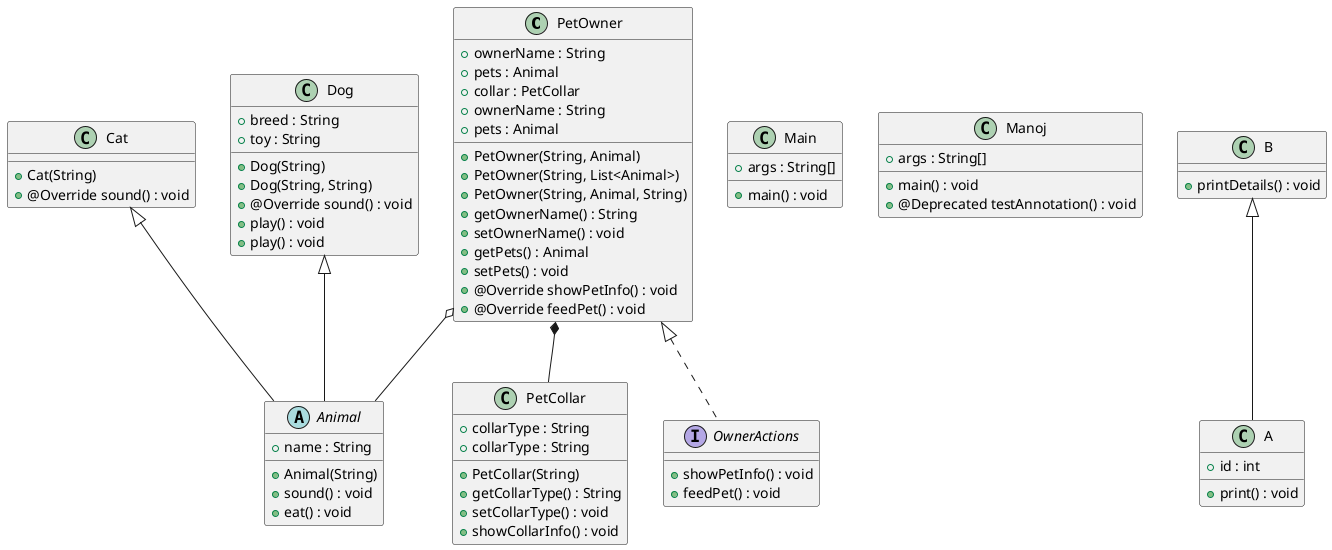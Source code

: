@startuml
class PetOwner {
    + ownerName : String
    + pets : Animal
    + collar : PetCollar
    +  PetOwner(String, Animal)
    +  PetOwner(String, List<Animal>)
    +  PetOwner(String, Animal, String)
    +  getOwnerName() : String
    +  setOwnerName() : void
    + ownerName : String
    +  getPets() : Animal
    +  setPets() : void
    + pets : Animal
    + @Override showPetInfo() : void
    + @Override feedPet() : void
}
PetOwner o-- Animal
PetOwner *-- PetCollar
PetOwner <|.. OwnerActions
interface OwnerActions {
    +  showPetInfo() : void
    +  feedPet() : void
}
class PetCollar {
    + collarType : String
    +  PetCollar(String)
    +  getCollarType() : String
    +  setCollarType() : void
    + collarType : String
    +  showCollarInfo() : void
}
class Main {
    +  main() : void
    + args : String[]
}
class Manoj {
    +  main() : void
    + args : String[]
    + @Deprecated testAnnotation() : void
}
class A {
    + id : int
    +  print() : void
}
class B {
    +  printDetails() : void
}
B <|-- A
class Cat {
    +  Cat(String)
    + @Override sound() : void
}
Cat <|-- Animal
class Dog {
    + breed : String
    +  Dog(String)
    +  Dog(String, String)
    + @Override sound() : void
    +  play() : void
    +  play() : void
    + toy : String
}
Dog <|-- Animal
abstract class Animal {
    + name : String
    +  Animal(String)
    +  sound() : void
    +  eat() : void
}
@enduml
